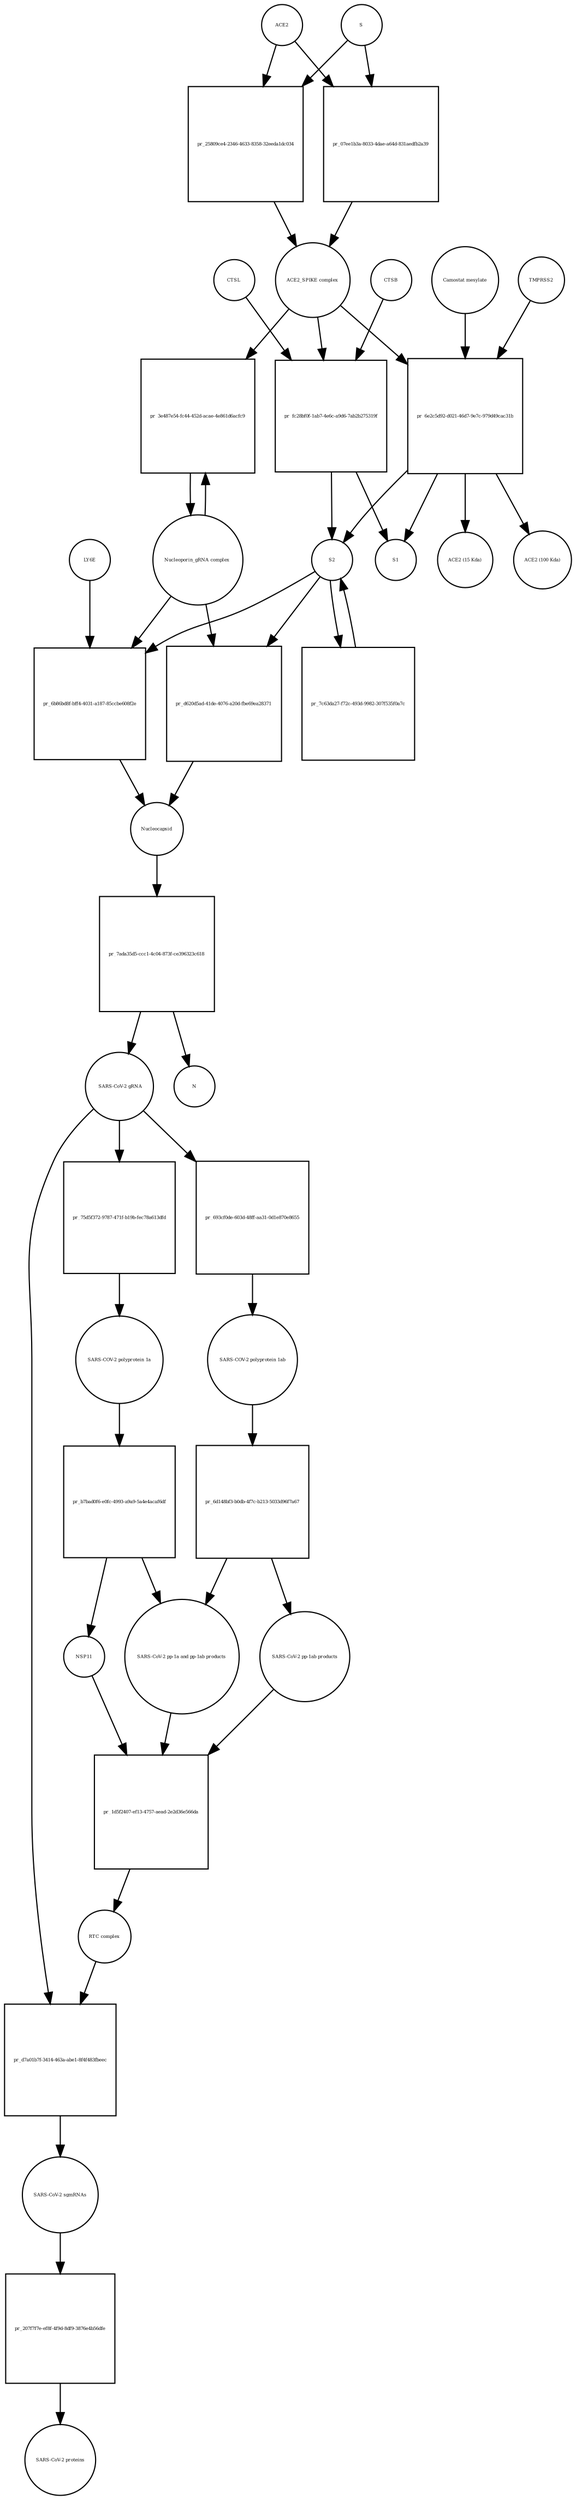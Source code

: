 strict digraph  {
ACE2 [annotation="", bipartite=0, cls=macromolecule, fontsize=4, label=ACE2, shape=circle];
"pr_25809ce4-2346-4633-8358-32eeda1dc034" [annotation="", bipartite=1, cls=process, fontsize=4, label="pr_25809ce4-2346-4633-8358-32eeda1dc034", shape=square];
"ACE2_SPIKE complex" [annotation="", bipartite=0, cls=complex, fontsize=4, label="ACE2_SPIKE complex", shape=circle];
S [annotation="", bipartite=0, cls="macromolecule multimer", fontsize=4, label=S, shape=circle];
"Nucleoporin_gRNA complex " [annotation="", bipartite=0, cls=complex, fontsize=4, label="Nucleoporin_gRNA complex ", shape=circle];
"pr_3e487e54-fc44-452d-acae-4e861d6acfc9" [annotation="", bipartite=1, cls=process, fontsize=4, label="pr_3e487e54-fc44-452d-acae-4e861d6acfc9", shape=square];
"pr_fc28bf0f-1ab7-4e6c-a9d6-7ab2b275319f" [annotation="", bipartite=1, cls=process, fontsize=4, label="pr_fc28bf0f-1ab7-4e6c-a9d6-7ab2b275319f", shape=square];
S2 [annotation="", bipartite=0, cls=macromolecule, fontsize=4, label=S2, shape=circle];
CTSB [annotation="", bipartite=0, cls=macromolecule, fontsize=4, label=CTSB, shape=circle];
CTSL [annotation="", bipartite=0, cls=macromolecule, fontsize=4, label=CTSL, shape=circle];
S1 [annotation="", bipartite=0, cls=macromolecule, fontsize=4, label=S1, shape=circle];
"pr_6e2c5d92-d021-46d7-9e7c-979d49cac31b" [annotation="", bipartite=1, cls=process, fontsize=4, label="pr_6e2c5d92-d021-46d7-9e7c-979d49cac31b", shape=square];
TMPRSS2 [annotation="", bipartite=0, cls=macromolecule, fontsize=4, label=TMPRSS2, shape=circle];
"Camostat mesylate" [annotation="urn_miriam_pubchem.compound_2536", bipartite=0, cls="simple chemical", fontsize=4, label="Camostat mesylate", shape=circle];
"ACE2 (15 Kda)" [annotation="", bipartite=0, cls=macromolecule, fontsize=4, label="ACE2 (15 Kda)", shape=circle];
"ACE2 (100 Kda)" [annotation="", bipartite=0, cls=macromolecule, fontsize=4, label="ACE2 (100 Kda)", shape=circle];
"pr_07ee1b3a-8033-4dae-a64d-831aedfb2a39" [annotation="", bipartite=1, cls=process, fontsize=4, label="pr_07ee1b3a-8033-4dae-a64d-831aedfb2a39", shape=square];
"pr_6b86bd8f-bff4-4031-a187-85ccbe608f2e" [annotation="", bipartite=1, cls=process, fontsize=4, label="pr_6b86bd8f-bff4-4031-a187-85ccbe608f2e", shape=square];
Nucleocapsid [annotation="", bipartite=0, cls=complex, fontsize=4, label=Nucleocapsid, shape=circle];
LY6E [annotation="", bipartite=0, cls=macromolecule, fontsize=4, label=LY6E, shape=circle];
"pr_7c63da27-f72c-493d-9982-307f535f0a7c" [annotation="", bipartite=1, cls=process, fontsize=4, label="pr_7c63da27-f72c-493d-9982-307f535f0a7c", shape=square];
"pr_d620d5ad-41de-4076-a20d-fbe69ea28371" [annotation="", bipartite=1, cls=process, fontsize=4, label="pr_d620d5ad-41de-4076-a20d-fbe69ea28371", shape=square];
" SARS-CoV-2 gRNA" [annotation="", bipartite=0, cls="nucleic acid feature", fontsize=4, label=" SARS-CoV-2 gRNA", shape=circle];
"pr_693cf0de-603d-48ff-aa31-0d1e870e8655" [annotation="", bipartite=1, cls=process, fontsize=4, label="pr_693cf0de-603d-48ff-aa31-0d1e870e8655", shape=square];
"SARS-COV-2 polyprotein 1ab" [annotation="", bipartite=0, cls=macromolecule, fontsize=4, label="SARS-COV-2 polyprotein 1ab", shape=circle];
"pr_7ada35d5-ccc1-4c04-873f-ce396323c618" [annotation="", bipartite=1, cls=process, fontsize=4, label="pr_7ada35d5-ccc1-4c04-873f-ce396323c618", shape=square];
N [annotation="", bipartite=0, cls=macromolecule, fontsize=4, label=N, shape=circle];
"pr_d7a01b7f-3414-463a-abe1-8f4f483fbeec" [annotation="", bipartite=1, cls=process, fontsize=4, label="pr_d7a01b7f-3414-463a-abe1-8f4f483fbeec", shape=square];
"SARS-CoV-2 sgmRNAs" [annotation="", bipartite=0, cls=complex, fontsize=4, label="SARS-CoV-2 sgmRNAs", shape=circle];
"RTC complex" [annotation="", bipartite=0, cls=complex, fontsize=4, label="RTC complex", shape=circle];
"pr_207f7f7e-ef8f-4f9d-8df9-3876e4b56dfe" [annotation="", bipartite=1, cls=process, fontsize=4, label="pr_207f7f7e-ef8f-4f9d-8df9-3876e4b56dfe", shape=square];
"SARS-CoV-2 proteins" [annotation="", bipartite=0, cls=complex, fontsize=4, label="SARS-CoV-2 proteins", shape=circle];
"pr_6d148bf3-b0db-4f7c-b213-5033d96f7a67" [annotation="", bipartite=1, cls=process, fontsize=4, label="pr_6d148bf3-b0db-4f7c-b213-5033d96f7a67", shape=square];
"SARS-CoV-2 pp-1ab products" [annotation="", bipartite=0, cls=complex, fontsize=4, label="SARS-CoV-2 pp-1ab products", shape=circle];
"SARS-CoV-2 pp-1a and pp-1ab products" [annotation="", bipartite=0, cls=complex, fontsize=4, label="SARS-CoV-2 pp-1a and pp-1ab products", shape=circle];
"pr_1d5f2407-ef13-4757-aead-2e2d36e566da" [annotation="", bipartite=1, cls=process, fontsize=4, label="pr_1d5f2407-ef13-4757-aead-2e2d36e566da", shape=square];
NSP11 [annotation="", bipartite=0, cls=macromolecule, fontsize=4, label=NSP11, shape=circle];
"SARS-COV-2 polyprotein 1a" [annotation="", bipartite=0, cls=macromolecule, fontsize=4, label="SARS-COV-2 polyprotein 1a", shape=circle];
"pr_b7bad0f6-e0fc-4993-a9a9-5a4e4acaf6df" [annotation="", bipartite=1, cls=process, fontsize=4, label="pr_b7bad0f6-e0fc-4993-a9a9-5a4e4acaf6df", shape=square];
"pr_75d5f372-9787-471f-b19b-fec78a613dfd" [annotation="", bipartite=1, cls=process, fontsize=4, label="pr_75d5f372-9787-471f-b19b-fec78a613dfd", shape=square];
ACE2 -> "pr_25809ce4-2346-4633-8358-32eeda1dc034"  [annotation="", interaction_type=consumption];
ACE2 -> "pr_07ee1b3a-8033-4dae-a64d-831aedfb2a39"  [annotation="", interaction_type=consumption];
"pr_25809ce4-2346-4633-8358-32eeda1dc034" -> "ACE2_SPIKE complex"  [annotation="", interaction_type=production];
"ACE2_SPIKE complex" -> "pr_3e487e54-fc44-452d-acae-4e861d6acfc9"  [annotation="urn_miriam_pubmed_32142651|urn_miriam_pubmed_32094589", interaction_type=stimulation];
"ACE2_SPIKE complex" -> "pr_fc28bf0f-1ab7-4e6c-a9d6-7ab2b275319f"  [annotation="", interaction_type=consumption];
"ACE2_SPIKE complex" -> "pr_6e2c5d92-d021-46d7-9e7c-979d49cac31b"  [annotation="", interaction_type=consumption];
S -> "pr_25809ce4-2346-4633-8358-32eeda1dc034"  [annotation="", interaction_type=consumption];
S -> "pr_07ee1b3a-8033-4dae-a64d-831aedfb2a39"  [annotation="", interaction_type=consumption];
"Nucleoporin_gRNA complex " -> "pr_3e487e54-fc44-452d-acae-4e861d6acfc9"  [annotation="", interaction_type=consumption];
"Nucleoporin_gRNA complex " -> "pr_6b86bd8f-bff4-4031-a187-85ccbe608f2e"  [annotation="", interaction_type=consumption];
"Nucleoporin_gRNA complex " -> "pr_d620d5ad-41de-4076-a20d-fbe69ea28371"  [annotation="", interaction_type=consumption];
"pr_3e487e54-fc44-452d-acae-4e861d6acfc9" -> "Nucleoporin_gRNA complex "  [annotation="", interaction_type=production];
"pr_fc28bf0f-1ab7-4e6c-a9d6-7ab2b275319f" -> S2  [annotation="", interaction_type=production];
"pr_fc28bf0f-1ab7-4e6c-a9d6-7ab2b275319f" -> S1  [annotation="", interaction_type=production];
S2 -> "pr_6b86bd8f-bff4-4031-a187-85ccbe608f2e"  [annotation="urn_miriam_doi_10.1101%2F2020.03.05.979260|urn_miriam_doi_10.1101%2F2020.04.02.021469", interaction_type=stimulation];
S2 -> "pr_7c63da27-f72c-493d-9982-307f535f0a7c"  [annotation="", interaction_type=consumption];
S2 -> "pr_d620d5ad-41de-4076-a20d-fbe69ea28371"  [annotation="", interaction_type=stimulation];
CTSB -> "pr_fc28bf0f-1ab7-4e6c-a9d6-7ab2b275319f"  [annotation=urn_miriam_pubmed_32142651, interaction_type=catalysis];
CTSL -> "pr_fc28bf0f-1ab7-4e6c-a9d6-7ab2b275319f"  [annotation=urn_miriam_pubmed_32142651, interaction_type=catalysis];
"pr_6e2c5d92-d021-46d7-9e7c-979d49cac31b" -> S2  [annotation="", interaction_type=production];
"pr_6e2c5d92-d021-46d7-9e7c-979d49cac31b" -> S1  [annotation="", interaction_type=production];
"pr_6e2c5d92-d021-46d7-9e7c-979d49cac31b" -> "ACE2 (15 Kda)"  [annotation="", interaction_type=production];
"pr_6e2c5d92-d021-46d7-9e7c-979d49cac31b" -> "ACE2 (100 Kda)"  [annotation="", interaction_type=production];
TMPRSS2 -> "pr_6e2c5d92-d021-46d7-9e7c-979d49cac31b"  [annotation="urn_miriam_pubmed_32142651|urn_miriam_pubmed_32094589|urn_miriam_pubmed_24227843", interaction_type=catalysis];
"Camostat mesylate" -> "pr_6e2c5d92-d021-46d7-9e7c-979d49cac31b"  [annotation="urn_miriam_pubmed_32142651|urn_miriam_pubmed_32094589|urn_miriam_pubmed_24227843", interaction_type=inhibition];
"pr_07ee1b3a-8033-4dae-a64d-831aedfb2a39" -> "ACE2_SPIKE complex"  [annotation="", interaction_type=production];
"pr_6b86bd8f-bff4-4031-a187-85ccbe608f2e" -> Nucleocapsid  [annotation="", interaction_type=production];
Nucleocapsid -> "pr_7ada35d5-ccc1-4c04-873f-ce396323c618"  [annotation="", interaction_type=consumption];
LY6E -> "pr_6b86bd8f-bff4-4031-a187-85ccbe608f2e"  [annotation="urn_miriam_doi_10.1101%2F2020.03.05.979260|urn_miriam_doi_10.1101%2F2020.04.02.021469", interaction_type=inhibition];
"pr_7c63da27-f72c-493d-9982-307f535f0a7c" -> S2  [annotation="", interaction_type=production];
"pr_d620d5ad-41de-4076-a20d-fbe69ea28371" -> Nucleocapsid  [annotation="", interaction_type=production];
" SARS-CoV-2 gRNA" -> "pr_693cf0de-603d-48ff-aa31-0d1e870e8655"  [annotation="", interaction_type=consumption];
" SARS-CoV-2 gRNA" -> "pr_d7a01b7f-3414-463a-abe1-8f4f483fbeec"  [annotation="", interaction_type=consumption];
" SARS-CoV-2 gRNA" -> "pr_75d5f372-9787-471f-b19b-fec78a613dfd"  [annotation="", interaction_type=consumption];
"pr_693cf0de-603d-48ff-aa31-0d1e870e8655" -> "SARS-COV-2 polyprotein 1ab"  [annotation="", interaction_type=production];
"SARS-COV-2 polyprotein 1ab" -> "pr_6d148bf3-b0db-4f7c-b213-5033d96f7a67"  [annotation=urn_miriam_pubmed_31226023, interaction_type=catalysis];
"pr_7ada35d5-ccc1-4c04-873f-ce396323c618" -> " SARS-CoV-2 gRNA"  [annotation="", interaction_type=production];
"pr_7ada35d5-ccc1-4c04-873f-ce396323c618" -> N  [annotation="", interaction_type=production];
"pr_d7a01b7f-3414-463a-abe1-8f4f483fbeec" -> "SARS-CoV-2 sgmRNAs"  [annotation="", interaction_type=production];
"SARS-CoV-2 sgmRNAs" -> "pr_207f7f7e-ef8f-4f9d-8df9-3876e4b56dfe"  [annotation="", interaction_type=consumption];
"RTC complex" -> "pr_d7a01b7f-3414-463a-abe1-8f4f483fbeec"  [annotation=urn_miriam_pubmed_31226023, interaction_type="necessary stimulation"];
"pr_207f7f7e-ef8f-4f9d-8df9-3876e4b56dfe" -> "SARS-CoV-2 proteins"  [annotation="", interaction_type=production];
"pr_6d148bf3-b0db-4f7c-b213-5033d96f7a67" -> "SARS-CoV-2 pp-1ab products"  [annotation="", interaction_type=production];
"pr_6d148bf3-b0db-4f7c-b213-5033d96f7a67" -> "SARS-CoV-2 pp-1a and pp-1ab products"  [annotation="", interaction_type=production];
"SARS-CoV-2 pp-1ab products" -> "pr_1d5f2407-ef13-4757-aead-2e2d36e566da"  [annotation="", interaction_type=consumption];
"SARS-CoV-2 pp-1a and pp-1ab products" -> "pr_1d5f2407-ef13-4757-aead-2e2d36e566da"  [annotation="", interaction_type=consumption];
"pr_1d5f2407-ef13-4757-aead-2e2d36e566da" -> "RTC complex"  [annotation="", interaction_type=production];
NSP11 -> "pr_1d5f2407-ef13-4757-aead-2e2d36e566da"  [annotation="", interaction_type=consumption];
"SARS-COV-2 polyprotein 1a" -> "pr_b7bad0f6-e0fc-4993-a9a9-5a4e4acaf6df"  [annotation=urn_miriam_pubmed_31226023, interaction_type=catalysis];
"pr_b7bad0f6-e0fc-4993-a9a9-5a4e4acaf6df" -> NSP11  [annotation="", interaction_type=production];
"pr_b7bad0f6-e0fc-4993-a9a9-5a4e4acaf6df" -> "SARS-CoV-2 pp-1a and pp-1ab products"  [annotation="", interaction_type=production];
"pr_75d5f372-9787-471f-b19b-fec78a613dfd" -> "SARS-COV-2 polyprotein 1a"  [annotation="", interaction_type=production];
}
